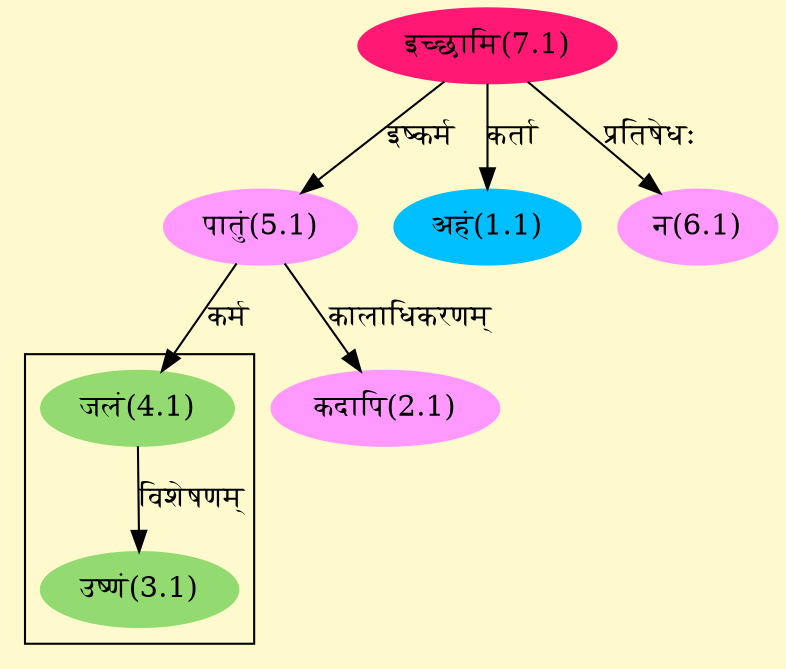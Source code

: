 digraph G{
rankdir=BT;
 compound=true;
 bgcolor="lemonchiffon1";

subgraph cluster_1{
Node3_1 [style=filled, color="#93DB70" label = "उष्णं(3.1)"]
Node4_1 [style=filled, color="#93DB70" label = "जलं(4.1)"]

}
Node1_1 [style=filled, color="#00BFFF" label = "अहं(1.1)"]
Node7_1 [style=filled, color="#FF1975" label = "इच्छामि(7.1)"]
Node2_1 [style=filled, color="#FF99FF" label = "कदापि(2.1)"]
Node5_1 [style=filled, color="#FF99FF" label = "पातुं(5.1)"]
Node4_1 [style=filled, color="#93DB70" label = "जलं(4.1)"]
Node6_1 [style=filled, color="#FF99FF" label = "न(6.1)"]
/* Start of Relations section */

Node1_1 -> Node7_1 [  label="कर्ता"  dir="back" ]
Node2_1 -> Node5_1 [  label="कालाधिकरणम्"  dir="back" ]
Node3_1 -> Node4_1 [  label="विशेषणम्"  dir="back" ]
Node4_1 -> Node5_1 [  label="कर्म"  dir="back" ]
Node5_1 -> Node7_1 [  label="इष्कर्म"  dir="back" ]
Node6_1 -> Node7_1 [  label="प्रतिषेधः"  dir="back" ]
}
